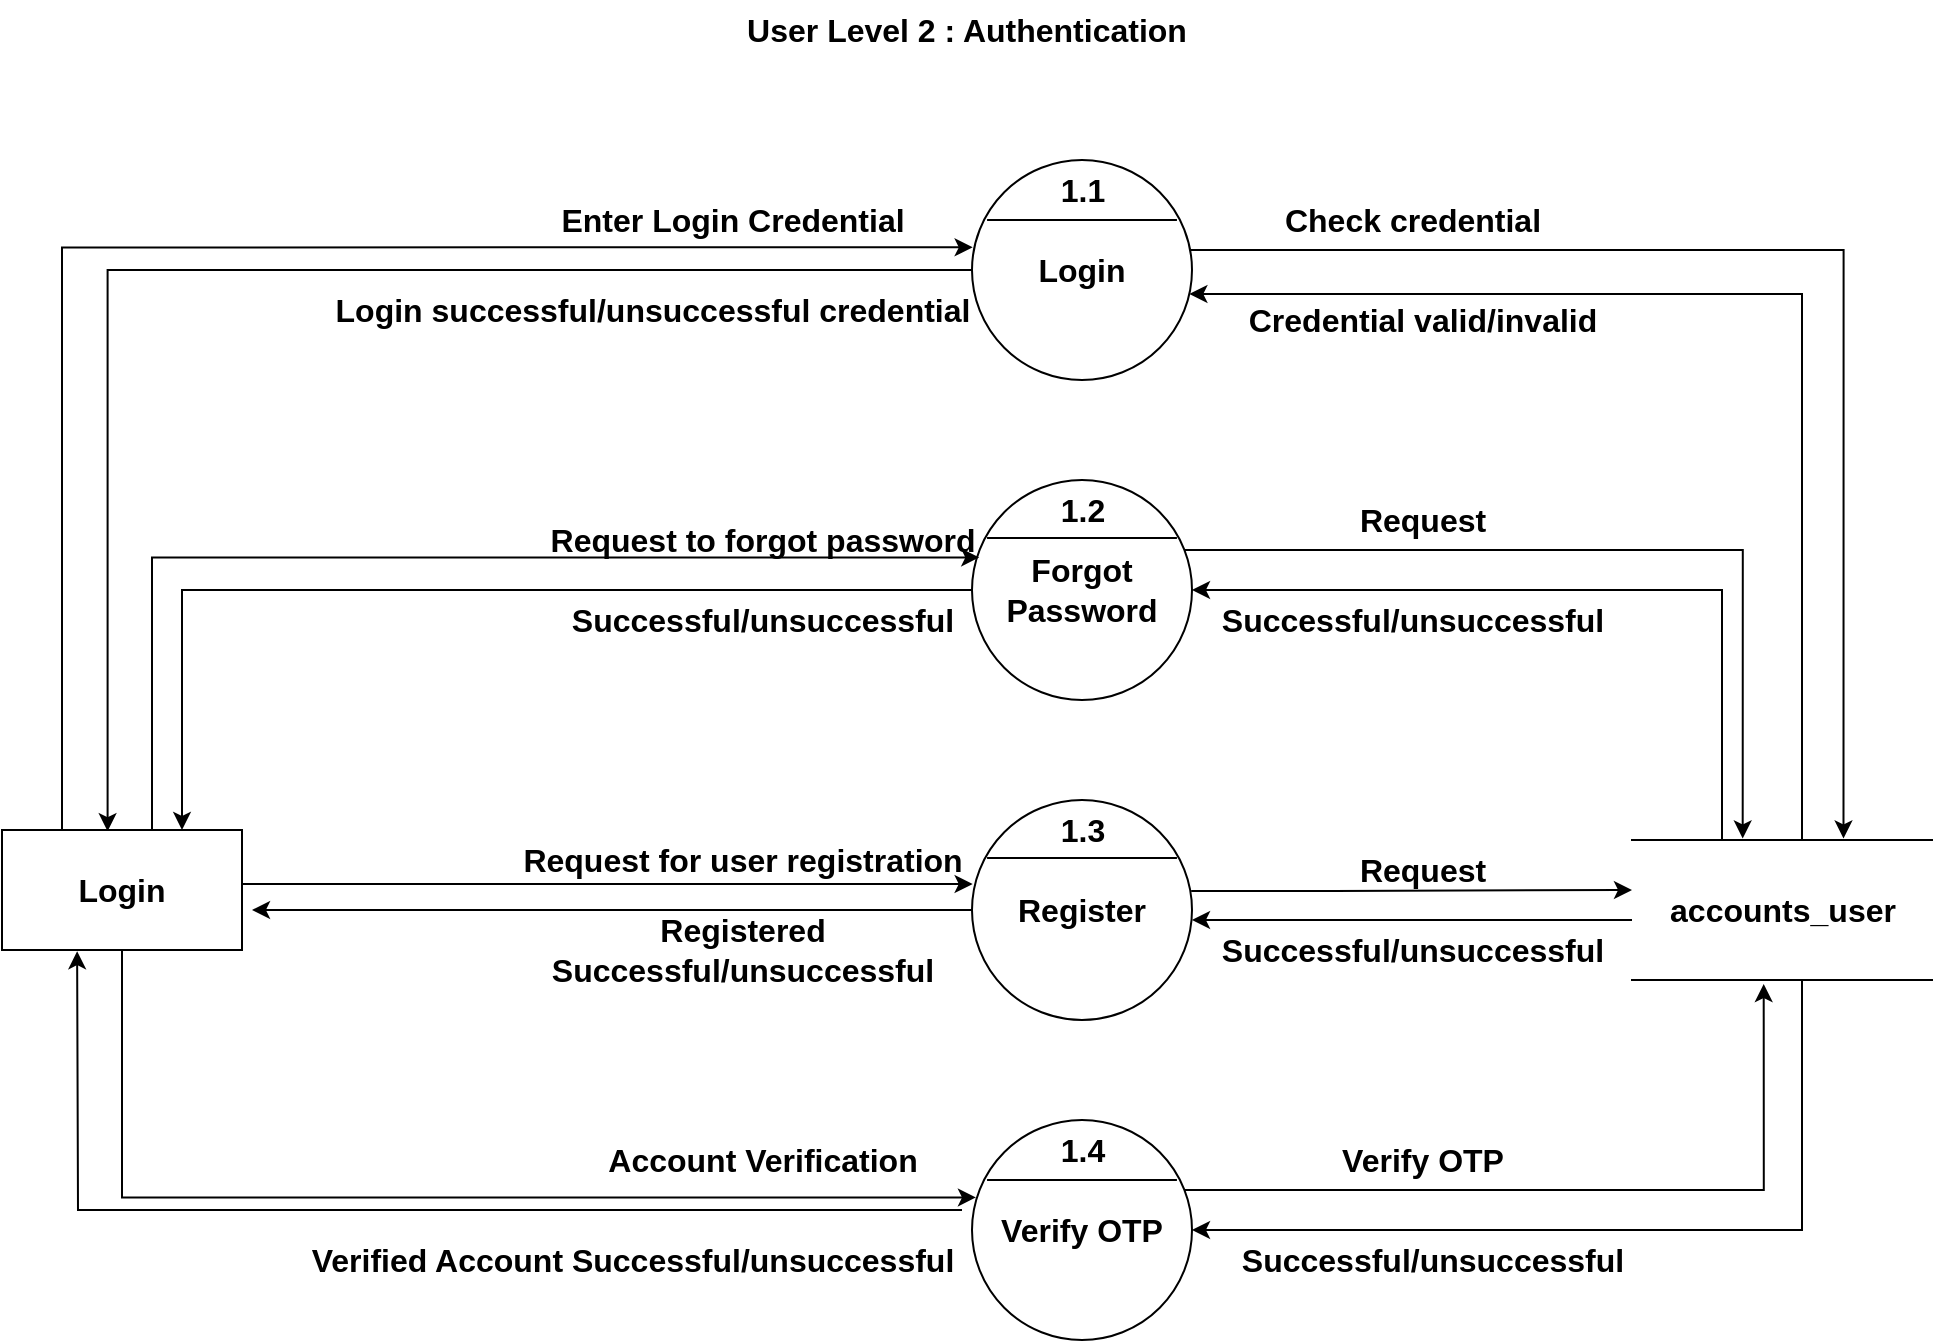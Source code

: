 <mxfile version="20.1.3" type="device"><diagram id="Mw9rHrBjbfb4Q8k92jQl" name="Page-1"><mxGraphModel dx="1483" dy="696" grid="1" gridSize="10" guides="1" tooltips="1" connect="1" arrows="1" fold="1" page="1" pageScale="1" pageWidth="1200" pageHeight="1920" math="0" shadow="0"><root><mxCell id="0"/><mxCell id="1" parent="0"/><mxCell id="qdJ0pJnOg0wzCEZAPqkk-249" style="edgeStyle=orthogonalEdgeStyle;rounded=0;orthogonalLoop=1;jettySize=auto;html=1;fontSize=16;entryX=0.705;entryY=-0.011;entryDx=0;entryDy=0;entryPerimeter=0;" parent="1" source="qdJ0pJnOg0wzCEZAPqkk-165" target="qdJ0pJnOg0wzCEZAPqkk-172" edge="1"><mxGeometry relative="1" as="geometry"><Array as="points"><mxPoint x="1039" y="255"/></Array><mxPoint x="1038" y="545" as="targetPoint"/></mxGeometry></mxCell><mxCell id="AFQfs8ETQ8hNmZm5g2sC-3" style="edgeStyle=orthogonalEdgeStyle;rounded=0;orthogonalLoop=1;jettySize=auto;html=1;exitX=0;exitY=0.5;exitDx=0;exitDy=0;entryX=0.44;entryY=0.01;entryDx=0;entryDy=0;entryPerimeter=0;" parent="1" source="qdJ0pJnOg0wzCEZAPqkk-165" target="qdJ0pJnOg0wzCEZAPqkk-237" edge="1"><mxGeometry relative="1" as="geometry"/></mxCell><mxCell id="qdJ0pJnOg0wzCEZAPqkk-165" value="&lt;b&gt;Login&lt;br&gt;&lt;/b&gt;" style="ellipse;whiteSpace=wrap;html=1;aspect=fixed;fontSize=16;" parent="1" vertex="1"><mxGeometry x="603" y="210" width="110" height="110" as="geometry"/></mxCell><mxCell id="qdJ0pJnOg0wzCEZAPqkk-167" style="edgeStyle=orthogonalEdgeStyle;rounded=0;orthogonalLoop=1;jettySize=auto;html=1;entryX=0.75;entryY=0;entryDx=0;entryDy=0;fontSize=16;" parent="1" source="qdJ0pJnOg0wzCEZAPqkk-168" target="qdJ0pJnOg0wzCEZAPqkk-237" edge="1"><mxGeometry relative="1" as="geometry"><Array as="points"><mxPoint x="208" y="425"/></Array></mxGeometry></mxCell><mxCell id="qdJ0pJnOg0wzCEZAPqkk-246" style="edgeStyle=orthogonalEdgeStyle;rounded=0;orthogonalLoop=1;jettySize=auto;html=1;entryX=0.369;entryY=-0.011;entryDx=0;entryDy=0;fontSize=16;entryPerimeter=0;" parent="1" source="qdJ0pJnOg0wzCEZAPqkk-168" target="qdJ0pJnOg0wzCEZAPqkk-172" edge="1"><mxGeometry relative="1" as="geometry"><Array as="points"><mxPoint x="988" y="405"/></Array></mxGeometry></mxCell><mxCell id="qdJ0pJnOg0wzCEZAPqkk-168" value="&lt;b&gt;Forgot&lt;br&gt;Password&lt;br&gt;&lt;/b&gt;" style="ellipse;whiteSpace=wrap;html=1;aspect=fixed;fontSize=16;" parent="1" vertex="1"><mxGeometry x="603" y="370" width="110" height="110" as="geometry"/></mxCell><mxCell id="qdJ0pJnOg0wzCEZAPqkk-170" style="edgeStyle=orthogonalEdgeStyle;rounded=0;orthogonalLoop=1;jettySize=auto;html=1;fontSize=16;" parent="1" source="qdJ0pJnOg0wzCEZAPqkk-171" edge="1"><mxGeometry relative="1" as="geometry"><mxPoint x="243" y="585.0" as="targetPoint"/></mxGeometry></mxCell><mxCell id="qdJ0pJnOg0wzCEZAPqkk-171" value="&lt;b&gt;Register&lt;br&gt;&lt;/b&gt;" style="ellipse;whiteSpace=wrap;html=1;aspect=fixed;fontSize=16;" parent="1" vertex="1"><mxGeometry x="603" y="530" width="110" height="110" as="geometry"/></mxCell><mxCell id="qdJ0pJnOg0wzCEZAPqkk-247" style="edgeStyle=orthogonalEdgeStyle;rounded=0;orthogonalLoop=1;jettySize=auto;html=1;entryX=1;entryY=0.5;entryDx=0;entryDy=0;fontSize=16;" parent="1" source="qdJ0pJnOg0wzCEZAPqkk-172" target="qdJ0pJnOg0wzCEZAPqkk-168" edge="1"><mxGeometry relative="1" as="geometry"><Array as="points"><mxPoint x="978" y="425"/></Array></mxGeometry></mxCell><mxCell id="qdJ0pJnOg0wzCEZAPqkk-248" style="edgeStyle=orthogonalEdgeStyle;rounded=0;orthogonalLoop=1;jettySize=auto;html=1;entryX=0.988;entryY=0.609;entryDx=0;entryDy=0;entryPerimeter=0;fontSize=16;" parent="1" source="qdJ0pJnOg0wzCEZAPqkk-172" target="qdJ0pJnOg0wzCEZAPqkk-165" edge="1"><mxGeometry relative="1" as="geometry"><Array as="points"><mxPoint x="1018" y="277"/></Array></mxGeometry></mxCell><mxCell id="qdJ0pJnOg0wzCEZAPqkk-251" style="edgeStyle=orthogonalEdgeStyle;rounded=0;orthogonalLoop=1;jettySize=auto;html=1;entryX=1;entryY=0.5;entryDx=0;entryDy=0;fontSize=16;" parent="1" source="qdJ0pJnOg0wzCEZAPqkk-172" target="qdJ0pJnOg0wzCEZAPqkk-174" edge="1"><mxGeometry relative="1" as="geometry"><Array as="points"><mxPoint x="1018" y="745"/></Array></mxGeometry></mxCell><mxCell id="qdJ0pJnOg0wzCEZAPqkk-172" value="&lt;b&gt;accounts_user&lt;br&gt;&lt;/b&gt;" style="html=1;dashed=0;whitespace=wrap;shape=partialRectangle;right=0;left=0;fontSize=16;" parent="1" vertex="1"><mxGeometry x="933" y="550" width="150" height="70" as="geometry"/></mxCell><mxCell id="qdJ0pJnOg0wzCEZAPqkk-250" style="edgeStyle=orthogonalEdgeStyle;rounded=0;orthogonalLoop=1;jettySize=auto;html=1;entryX=0.439;entryY=1.029;entryDx=0;entryDy=0;entryPerimeter=0;fontSize=16;" parent="1" source="qdJ0pJnOg0wzCEZAPqkk-174" target="qdJ0pJnOg0wzCEZAPqkk-172" edge="1"><mxGeometry relative="1" as="geometry"><Array as="points"><mxPoint x="999" y="725"/></Array></mxGeometry></mxCell><mxCell id="qdJ0pJnOg0wzCEZAPqkk-174" value="&lt;b&gt;Verify OTP&lt;br&gt;&lt;/b&gt;" style="ellipse;whiteSpace=wrap;html=1;aspect=fixed;fontSize=16;" parent="1" vertex="1"><mxGeometry x="603" y="690.0" width="110" height="110" as="geometry"/></mxCell><mxCell id="qdJ0pJnOg0wzCEZAPqkk-190" value="&lt;b&gt;Successful/unsuccessful&lt;/b&gt;" style="text;html=1;align=center;verticalAlign=middle;resizable=0;points=[];autosize=1;strokeColor=none;fillColor=none;fontSize=16;" parent="1" vertex="1"><mxGeometry x="718" y="590.0" width="210" height="30" as="geometry"/></mxCell><mxCell id="qdJ0pJnOg0wzCEZAPqkk-193" value="&lt;b&gt;Login successful/unsuccessful credential&lt;/b&gt;" style="text;html=1;align=center;verticalAlign=middle;resizable=0;points=[];autosize=1;strokeColor=none;fillColor=none;fontSize=16;" parent="1" vertex="1"><mxGeometry x="273" y="270" width="340" height="30" as="geometry"/></mxCell><mxCell id="qdJ0pJnOg0wzCEZAPqkk-194" value="&lt;b&gt;Request to forgot password&lt;/b&gt;" style="text;html=1;align=center;verticalAlign=middle;resizable=0;points=[];autosize=1;strokeColor=none;fillColor=none;fontSize=16;" parent="1" vertex="1"><mxGeometry x="378" y="385" width="240" height="30" as="geometry"/></mxCell><mxCell id="qdJ0pJnOg0wzCEZAPqkk-195" value="&lt;b&gt;Account Verification&lt;/b&gt;" style="text;html=1;align=center;verticalAlign=middle;resizable=0;points=[];autosize=1;strokeColor=none;fillColor=none;fontSize=16;" parent="1" vertex="1"><mxGeometry x="408" y="695.0" width="180" height="30" as="geometry"/></mxCell><mxCell id="qdJ0pJnOg0wzCEZAPqkk-197" value="&lt;b&gt;Successful/unsuccessful&lt;/b&gt;" style="text;html=1;align=center;verticalAlign=middle;resizable=0;points=[];autosize=1;strokeColor=none;fillColor=none;fontSize=16;" parent="1" vertex="1"><mxGeometry x="393" y="425" width="210" height="30" as="geometry"/></mxCell><mxCell id="qdJ0pJnOg0wzCEZAPqkk-198" value="&lt;b&gt;Verified Account Successful/unsuccessful&lt;/b&gt;" style="text;html=1;align=center;verticalAlign=middle;resizable=0;points=[];autosize=1;strokeColor=none;fillColor=none;fontSize=16;" parent="1" vertex="1"><mxGeometry x="263" y="745.0" width="340" height="30" as="geometry"/></mxCell><mxCell id="qdJ0pJnOg0wzCEZAPqkk-201" value="&lt;b&gt;Enter Login Credential&lt;/b&gt;" style="text;html=1;align=center;verticalAlign=middle;resizable=0;points=[];autosize=1;strokeColor=none;fillColor=none;fontSize=16;" parent="1" vertex="1"><mxGeometry x="383" y="225" width="200" height="30" as="geometry"/></mxCell><mxCell id="qdJ0pJnOg0wzCEZAPqkk-202" value="&lt;b&gt;Request for user registration&lt;/b&gt;" style="text;html=1;align=center;verticalAlign=middle;resizable=0;points=[];autosize=1;strokeColor=none;fillColor=none;fontSize=16;" parent="1" vertex="1"><mxGeometry x="368" y="545" width="240" height="30" as="geometry"/></mxCell><mxCell id="qdJ0pJnOg0wzCEZAPqkk-203" value="&lt;b&gt;Registered&lt;br&gt;Successful/unsuccessful&lt;/b&gt;" style="text;html=1;align=center;verticalAlign=middle;resizable=0;points=[];autosize=1;strokeColor=none;fillColor=none;fontSize=16;" parent="1" vertex="1"><mxGeometry x="383" y="580.0" width="210" height="50" as="geometry"/></mxCell><mxCell id="qdJ0pJnOg0wzCEZAPqkk-207" value="" style="endArrow=none;html=1;rounded=0;exitX=0.073;exitY=0.264;exitDx=0;exitDy=0;exitPerimeter=0;entryX=0.936;entryY=0.264;entryDx=0;entryDy=0;entryPerimeter=0;" parent="1" edge="1"><mxGeometry width="50" height="50" relative="1" as="geometry"><mxPoint x="610.54" y="240" as="sourcePoint"/><mxPoint x="705.47" y="240" as="targetPoint"/></mxGeometry></mxCell><mxCell id="qdJ0pJnOg0wzCEZAPqkk-208" value="&lt;span style=&quot;font-size: 16px;&quot;&gt;&lt;b&gt;1.1&lt;/b&gt;&lt;/span&gt;" style="text;html=1;align=center;verticalAlign=middle;resizable=0;points=[];autosize=1;strokeColor=none;fillColor=none;" parent="1" vertex="1"><mxGeometry x="633" y="210" width="50" height="30" as="geometry"/></mxCell><mxCell id="qdJ0pJnOg0wzCEZAPqkk-209" value="" style="endArrow=none;html=1;rounded=0;exitX=0.073;exitY=0.264;exitDx=0;exitDy=0;exitPerimeter=0;entryX=0.936;entryY=0.264;entryDx=0;entryDy=0;entryPerimeter=0;" parent="1" edge="1"><mxGeometry width="50" height="50" relative="1" as="geometry"><mxPoint x="610.53" y="399" as="sourcePoint"/><mxPoint x="705.46" y="399" as="targetPoint"/></mxGeometry></mxCell><mxCell id="qdJ0pJnOg0wzCEZAPqkk-210" value="" style="endArrow=none;html=1;rounded=0;exitX=0.073;exitY=0.264;exitDx=0;exitDy=0;exitPerimeter=0;entryX=0.936;entryY=0.264;entryDx=0;entryDy=0;entryPerimeter=0;" parent="1" edge="1"><mxGeometry width="50" height="50" relative="1" as="geometry"><mxPoint x="610.54" y="559" as="sourcePoint"/><mxPoint x="705.47" y="559" as="targetPoint"/></mxGeometry></mxCell><mxCell id="qdJ0pJnOg0wzCEZAPqkk-211" value="" style="endArrow=none;html=1;rounded=0;exitX=0.073;exitY=0.264;exitDx=0;exitDy=0;exitPerimeter=0;entryX=0.936;entryY=0.264;entryDx=0;entryDy=0;entryPerimeter=0;" parent="1" edge="1"><mxGeometry width="50" height="50" relative="1" as="geometry"><mxPoint x="610.53" y="720.0" as="sourcePoint"/><mxPoint x="705.46" y="720.0" as="targetPoint"/></mxGeometry></mxCell><mxCell id="qdJ0pJnOg0wzCEZAPqkk-214" value="&lt;span style=&quot;font-size: 16px;&quot;&gt;&lt;b&gt;1.2&lt;/b&gt;&lt;/span&gt;" style="text;html=1;align=center;verticalAlign=middle;resizable=0;points=[];autosize=1;strokeColor=none;fillColor=none;" parent="1" vertex="1"><mxGeometry x="633" y="370" width="50" height="30" as="geometry"/></mxCell><mxCell id="qdJ0pJnOg0wzCEZAPqkk-215" value="&lt;span style=&quot;font-size: 16px;&quot;&gt;&lt;b&gt;1.3&lt;/b&gt;&lt;/span&gt;" style="text;html=1;align=center;verticalAlign=middle;resizable=0;points=[];autosize=1;strokeColor=none;fillColor=none;" parent="1" vertex="1"><mxGeometry x="633" y="530" width="50" height="30" as="geometry"/></mxCell><mxCell id="qdJ0pJnOg0wzCEZAPqkk-216" value="&lt;span style=&quot;font-size: 16px;&quot;&gt;&lt;b&gt;1.4&lt;/b&gt;&lt;/span&gt;" style="text;html=1;align=center;verticalAlign=middle;resizable=0;points=[];autosize=1;strokeColor=none;fillColor=none;" parent="1" vertex="1"><mxGeometry x="633" y="690.0" width="50" height="30" as="geometry"/></mxCell><mxCell id="qdJ0pJnOg0wzCEZAPqkk-224" style="edgeStyle=orthogonalEdgeStyle;rounded=0;orthogonalLoop=1;jettySize=auto;html=1;entryX=-0.006;entryY=0.393;entryDx=0;entryDy=0;entryPerimeter=0;fontSize=16;" parent="1" edge="1"><mxGeometry relative="1" as="geometry"><mxPoint x="712.575" y="575.49" as="sourcePoint"/><mxPoint x="933" y="575.0" as="targetPoint"/><Array as="points"><mxPoint x="783.9" y="575.49"/><mxPoint x="783.9" y="575.49"/></Array></mxGeometry></mxCell><mxCell id="qdJ0pJnOg0wzCEZAPqkk-225" style="edgeStyle=orthogonalEdgeStyle;rounded=0;orthogonalLoop=1;jettySize=auto;html=1;entryX=1;entryY=0.5;entryDx=0;entryDy=0;fontSize=16;" parent="1" edge="1"><mxGeometry relative="1" as="geometry"><mxPoint x="933" y="590.0" as="sourcePoint"/><mxPoint x="713.0" y="590.0" as="targetPoint"/><Array as="points"><mxPoint x="868" y="590.0"/><mxPoint x="868" y="590.0"/></Array></mxGeometry></mxCell><mxCell id="qdJ0pJnOg0wzCEZAPqkk-231" style="edgeStyle=orthogonalEdgeStyle;rounded=0;orthogonalLoop=1;jettySize=auto;html=1;entryX=0.003;entryY=0.397;entryDx=0;entryDy=0;entryPerimeter=0;fontSize=16;" parent="1" source="qdJ0pJnOg0wzCEZAPqkk-237" target="qdJ0pJnOg0wzCEZAPqkk-165" edge="1"><mxGeometry relative="1" as="geometry"><Array as="points"><mxPoint x="148" y="254"/></Array></mxGeometry></mxCell><mxCell id="qdJ0pJnOg0wzCEZAPqkk-232" style="edgeStyle=orthogonalEdgeStyle;rounded=0;orthogonalLoop=1;jettySize=auto;html=1;entryX=0.033;entryY=0.352;entryDx=0;entryDy=0;entryPerimeter=0;fontSize=16;" parent="1" source="qdJ0pJnOg0wzCEZAPqkk-237" target="qdJ0pJnOg0wzCEZAPqkk-168" edge="1"><mxGeometry relative="1" as="geometry"><Array as="points"><mxPoint x="193" y="409"/></Array></mxGeometry></mxCell><mxCell id="qdJ0pJnOg0wzCEZAPqkk-233" style="edgeStyle=orthogonalEdgeStyle;rounded=0;orthogonalLoop=1;jettySize=auto;html=1;entryX=0.003;entryY=0.382;entryDx=0;entryDy=0;entryPerimeter=0;fontSize=16;" parent="1" source="qdJ0pJnOg0wzCEZAPqkk-237" target="qdJ0pJnOg0wzCEZAPqkk-171" edge="1"><mxGeometry relative="1" as="geometry"><Array as="points"><mxPoint x="263" y="572.0"/><mxPoint x="263" y="572.0"/></Array></mxGeometry></mxCell><mxCell id="qdJ0pJnOg0wzCEZAPqkk-234" style="edgeStyle=orthogonalEdgeStyle;rounded=0;orthogonalLoop=1;jettySize=auto;html=1;entryX=0.018;entryY=0.352;entryDx=0;entryDy=0;entryPerimeter=0;fontSize=16;" parent="1" source="qdJ0pJnOg0wzCEZAPqkk-237" target="qdJ0pJnOg0wzCEZAPqkk-174" edge="1"><mxGeometry relative="1" as="geometry"><Array as="points"><mxPoint x="178" y="729"/></Array></mxGeometry></mxCell><mxCell id="qdJ0pJnOg0wzCEZAPqkk-237" value="&lt;b&gt;Login&lt;/b&gt;" style="rounded=0;whiteSpace=wrap;html=1;fontSize=16;" parent="1" vertex="1"><mxGeometry x="118" y="545" width="120" height="60" as="geometry"/></mxCell><mxCell id="qdJ0pJnOg0wzCEZAPqkk-254" value="&lt;b&gt;Check credential&lt;/b&gt;" style="text;html=1;align=center;verticalAlign=middle;resizable=0;points=[];autosize=1;strokeColor=none;fillColor=none;fontSize=16;" parent="1" vertex="1"><mxGeometry x="748" y="225" width="150" height="30" as="geometry"/></mxCell><mxCell id="qdJ0pJnOg0wzCEZAPqkk-255" value="&lt;b&gt;Request&lt;/b&gt;" style="text;html=1;align=center;verticalAlign=middle;resizable=0;points=[];autosize=1;strokeColor=none;fillColor=none;fontSize=16;" parent="1" vertex="1"><mxGeometry x="783" y="375" width="90" height="30" as="geometry"/></mxCell><mxCell id="qdJ0pJnOg0wzCEZAPqkk-256" value="&lt;b&gt;Request&lt;/b&gt;" style="text;html=1;align=center;verticalAlign=middle;resizable=0;points=[];autosize=1;strokeColor=none;fillColor=none;fontSize=16;" parent="1" vertex="1"><mxGeometry x="783" y="550" width="90" height="30" as="geometry"/></mxCell><mxCell id="qdJ0pJnOg0wzCEZAPqkk-257" value="&lt;b&gt;Verify OTP&lt;/b&gt;" style="text;html=1;align=center;verticalAlign=middle;resizable=0;points=[];autosize=1;strokeColor=none;fillColor=none;fontSize=16;" parent="1" vertex="1"><mxGeometry x="778" y="695" width="100" height="30" as="geometry"/></mxCell><mxCell id="qdJ0pJnOg0wzCEZAPqkk-261" value="&lt;b&gt;Successful/unsuccessful&lt;/b&gt;" style="text;html=1;align=center;verticalAlign=middle;resizable=0;points=[];autosize=1;strokeColor=none;fillColor=none;fontSize=16;" parent="1" vertex="1"><mxGeometry x="728" y="745" width="210" height="30" as="geometry"/></mxCell><mxCell id="qdJ0pJnOg0wzCEZAPqkk-262" value="&lt;b&gt;Successful/unsuccessful&lt;/b&gt;" style="text;html=1;align=center;verticalAlign=middle;resizable=0;points=[];autosize=1;strokeColor=none;fillColor=none;fontSize=16;" parent="1" vertex="1"><mxGeometry x="718" y="425" width="210" height="30" as="geometry"/></mxCell><mxCell id="qdJ0pJnOg0wzCEZAPqkk-263" value="&lt;b&gt;Credential valid/invalid&lt;/b&gt;" style="text;html=1;align=center;verticalAlign=middle;resizable=0;points=[];autosize=1;strokeColor=none;fillColor=none;fontSize=16;" parent="1" vertex="1"><mxGeometry x="728" y="275" width="200" height="30" as="geometry"/></mxCell><mxCell id="AFQfs8ETQ8hNmZm5g2sC-1" value="" style="endArrow=classic;html=1;rounded=0;entryX=0.313;entryY=1.01;entryDx=0;entryDy=0;entryPerimeter=0;" parent="1" target="qdJ0pJnOg0wzCEZAPqkk-237" edge="1"><mxGeometry width="50" height="50" relative="1" as="geometry"><mxPoint x="598" y="735" as="sourcePoint"/><mxPoint x="188" y="675" as="targetPoint"/><Array as="points"><mxPoint x="156" y="735"/></Array></mxGeometry></mxCell><mxCell id="AjyMB4HlACYS4BkucbGh-1" value="&lt;b&gt;&lt;font style=&quot;font-size: 16px;&quot;&gt;User Level 2 : Authentication&lt;/font&gt;&lt;/b&gt;" style="text;html=1;align=center;verticalAlign=middle;resizable=0;points=[];autosize=1;strokeColor=none;fillColor=none;" vertex="1" parent="1"><mxGeometry x="480" y="130" width="240" height="30" as="geometry"/></mxCell></root></mxGraphModel></diagram></mxfile>